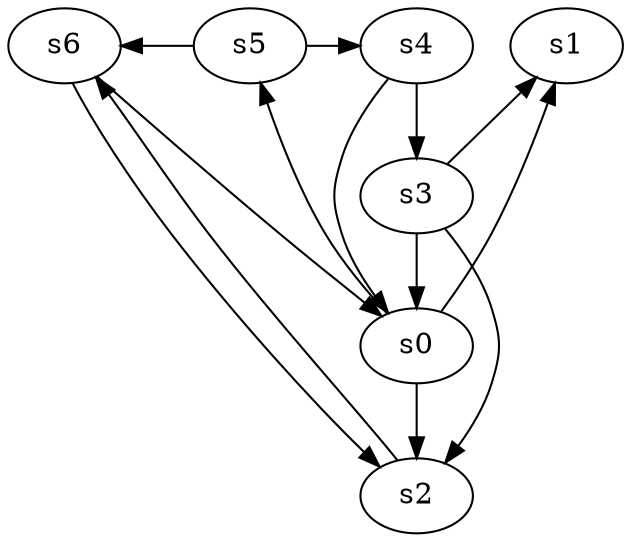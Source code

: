 digraph game_0817_complex_7 {
    s0 [name="s0", player=0];
    s1 [name="s1", player=1];
    s2 [name="s2", player=0];
    s3 [name="s3", player=1];
    s4 [name="s4", player=0];
    s5 [name="s5", player=1];
    s6 [name="s6", player=0];

    s0 -> s1 [constraint="time % 2 == 1 || time % 3 == 0"];
    s0 -> s2;
    s0 -> s5 [constraint="time % 2 == 0 || time % 3 == 2"];
    s2 -> s6 [constraint="!(time % 5 == 1)"];
    s3 -> s0;
    s3 -> s1 [constraint="!(time % 4 == 1)"];
    s3 -> s2 [constraint="!(time % 3 == 2)"];
    s4 -> s0 [constraint="time == 1 || time == 11 || time == 15"];
    s4 -> s3;
    s5 -> s4 [constraint="time % 2 == 0 || time % 5 == 0"];
    s5 -> s6 [constraint="!(time % 4 == 0)"];
    s6 -> s0 [constraint="time % 4 == 0 && time % 4 == 0"];
    s6 -> s2 [constraint="time % 3 == 0 || time % 4 == 1"];
}
